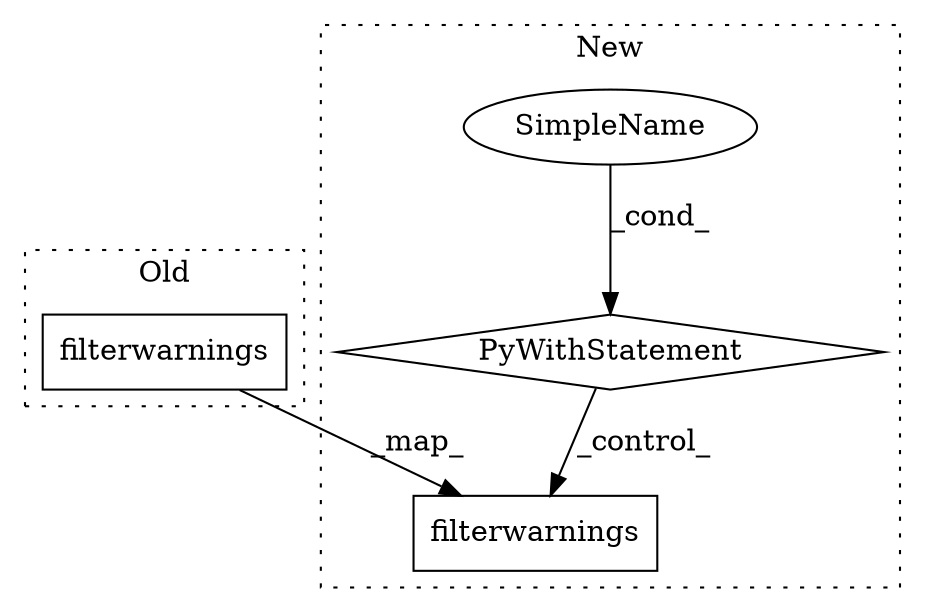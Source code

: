 digraph G {
subgraph cluster0 {
1 [label="filterwarnings" a="32" s="469,506" l="15,1" shape="box"];
label = "Old";
style="dotted";
}
subgraph cluster1 {
2 [label="filterwarnings" a="32" s="553,673" l="15,1" shape="box"];
3 [label="SimpleName" a="42" s="" l="" shape="ellipse"];
4 [label="PyWithStatement" a="104" s="460,499" l="10,2" shape="diamond"];
label = "New";
style="dotted";
}
1 -> 2 [label="_map_"];
3 -> 4 [label="_cond_"];
4 -> 2 [label="_control_"];
}
